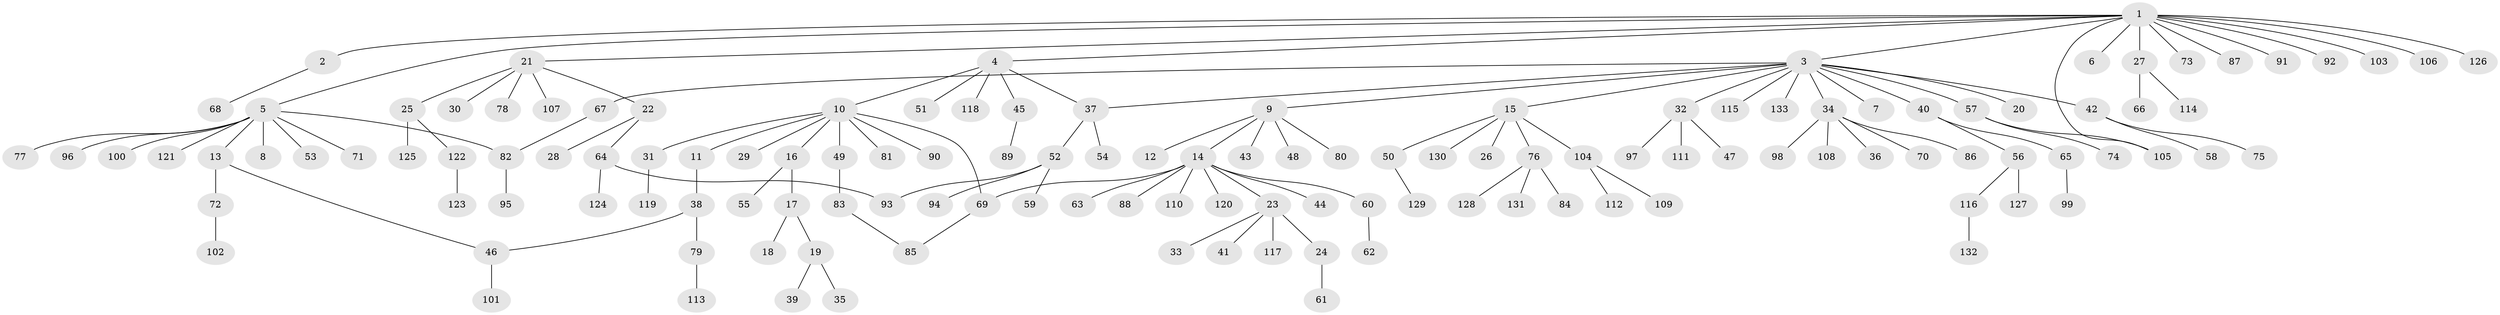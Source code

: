 // Generated by graph-tools (version 1.1) at 2025/50/03/09/25 03:50:00]
// undirected, 133 vertices, 139 edges
graph export_dot {
graph [start="1"]
  node [color=gray90,style=filled];
  1;
  2;
  3;
  4;
  5;
  6;
  7;
  8;
  9;
  10;
  11;
  12;
  13;
  14;
  15;
  16;
  17;
  18;
  19;
  20;
  21;
  22;
  23;
  24;
  25;
  26;
  27;
  28;
  29;
  30;
  31;
  32;
  33;
  34;
  35;
  36;
  37;
  38;
  39;
  40;
  41;
  42;
  43;
  44;
  45;
  46;
  47;
  48;
  49;
  50;
  51;
  52;
  53;
  54;
  55;
  56;
  57;
  58;
  59;
  60;
  61;
  62;
  63;
  64;
  65;
  66;
  67;
  68;
  69;
  70;
  71;
  72;
  73;
  74;
  75;
  76;
  77;
  78;
  79;
  80;
  81;
  82;
  83;
  84;
  85;
  86;
  87;
  88;
  89;
  90;
  91;
  92;
  93;
  94;
  95;
  96;
  97;
  98;
  99;
  100;
  101;
  102;
  103;
  104;
  105;
  106;
  107;
  108;
  109;
  110;
  111;
  112;
  113;
  114;
  115;
  116;
  117;
  118;
  119;
  120;
  121;
  122;
  123;
  124;
  125;
  126;
  127;
  128;
  129;
  130;
  131;
  132;
  133;
  1 -- 2;
  1 -- 3;
  1 -- 4;
  1 -- 5;
  1 -- 6;
  1 -- 21;
  1 -- 27;
  1 -- 73;
  1 -- 87;
  1 -- 91;
  1 -- 92;
  1 -- 103;
  1 -- 105;
  1 -- 106;
  1 -- 126;
  2 -- 68;
  3 -- 7;
  3 -- 9;
  3 -- 15;
  3 -- 20;
  3 -- 32;
  3 -- 34;
  3 -- 37;
  3 -- 40;
  3 -- 42;
  3 -- 57;
  3 -- 67;
  3 -- 115;
  3 -- 133;
  4 -- 10;
  4 -- 37;
  4 -- 45;
  4 -- 51;
  4 -- 118;
  5 -- 8;
  5 -- 13;
  5 -- 53;
  5 -- 71;
  5 -- 77;
  5 -- 82;
  5 -- 96;
  5 -- 100;
  5 -- 121;
  9 -- 12;
  9 -- 14;
  9 -- 43;
  9 -- 48;
  9 -- 80;
  10 -- 11;
  10 -- 16;
  10 -- 29;
  10 -- 31;
  10 -- 49;
  10 -- 69;
  10 -- 81;
  10 -- 90;
  11 -- 38;
  13 -- 46;
  13 -- 72;
  14 -- 23;
  14 -- 44;
  14 -- 60;
  14 -- 63;
  14 -- 69;
  14 -- 88;
  14 -- 110;
  14 -- 120;
  15 -- 26;
  15 -- 50;
  15 -- 76;
  15 -- 104;
  15 -- 130;
  16 -- 17;
  16 -- 55;
  17 -- 18;
  17 -- 19;
  19 -- 35;
  19 -- 39;
  21 -- 22;
  21 -- 25;
  21 -- 30;
  21 -- 78;
  21 -- 107;
  22 -- 28;
  22 -- 64;
  23 -- 24;
  23 -- 33;
  23 -- 41;
  23 -- 117;
  24 -- 61;
  25 -- 122;
  25 -- 125;
  27 -- 66;
  27 -- 114;
  31 -- 119;
  32 -- 47;
  32 -- 97;
  32 -- 111;
  34 -- 36;
  34 -- 70;
  34 -- 86;
  34 -- 98;
  34 -- 108;
  37 -- 52;
  37 -- 54;
  38 -- 46;
  38 -- 79;
  40 -- 56;
  40 -- 65;
  42 -- 58;
  42 -- 75;
  45 -- 89;
  46 -- 101;
  49 -- 83;
  50 -- 129;
  52 -- 59;
  52 -- 93;
  52 -- 94;
  56 -- 116;
  56 -- 127;
  57 -- 74;
  57 -- 105;
  60 -- 62;
  64 -- 93;
  64 -- 124;
  65 -- 99;
  67 -- 82;
  69 -- 85;
  72 -- 102;
  76 -- 84;
  76 -- 128;
  76 -- 131;
  79 -- 113;
  82 -- 95;
  83 -- 85;
  104 -- 109;
  104 -- 112;
  116 -- 132;
  122 -- 123;
}
